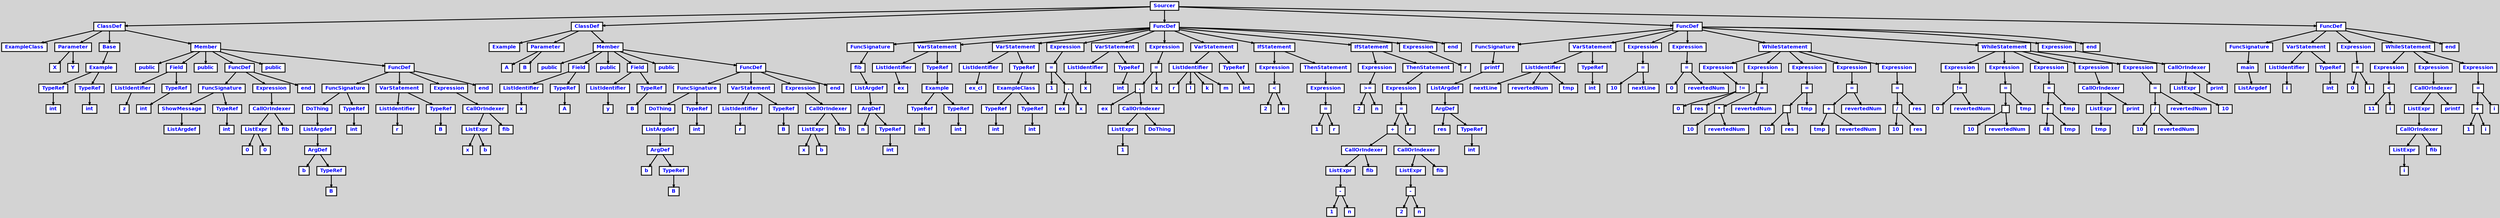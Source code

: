 digraph {

	ordering=out;
	ranksep=.4;
	bgcolor="lightgrey";  node [shape=box, fixedsize=false, fontsize=12, fontname="Helvetica-bold", fontcolor="blue"
	width=.25, height=.25, color="black", fillcolor="white", style="filled, solid, bold"];

	edge [arrowsize=.5, color="black", style="bold"]

	n000012B8F8C36D58[label="Sourcer"]
	n000012B8F8C08E70[label="ClassDef"]
	n000012B8F8C08D38[label="ExampleClass"]
	n000012B8F8C090E0[label="Parameter"]
	n000012B8F8C01BE0[label="X"]
	n000012B8F8C01D18[label="Y"]
	n000012B8F8C09218[label="Base"]
	n000012B8F8C09350[label="Example"]
	n000012B8F8C01F88[label="TypeRef"]
	n000012B8F8C01AA8[label="int"]
	n000012B8F8C021F8[label="TypeRef"]
	n000012B8F8C01E50[label="int"]
	n000012B8F8C09488[label="Member"]
	n000012B8F8C02330[label="public"]
	n000012B8F8C02A80[label="Field"]
	n000012B8F8C025A0[label="ListIdentifier"]
	n000012B8F8C02468[label="z"]
	n000012B8F8C02948[label="TypeRef"]
	n000012B8F8C026D8[label="int"]
	n000012B8F8C02BB8[label="public"]
	n000012B8F8C05180[label="FuncDef"]
	n000012B8F8C031D0[label="FuncSignature"]
	n000012B8F8C03308[label="ShowMessage"]
	n000012B8F8C02E28[label="ListArgdef"]
	n000012B8F8C03098[label="TypeRef"]
	n000012B8F8C02CF0[label="int"]
	n000012B8F8C053F0[label="Expression"]
	n000012B8F8C05528[label="CallOrIndexer"]
	n000012B8F8C04CA0[label="ListExpr"]
	n000012B8F8C04550[label="0"]
	n000012B8F8C048F8[label="0"]
	n000012B8F8C04418[label="fib"]
	n000012B8F8C04070[label="end"]
	n000012B8F8C05798[label="public"]
	n000012B8F8C08858[label="FuncDef"]
	n000012B8F8C06290[label="FuncSignature"]
	n000012B8F8C063C8[label="DoThing"]
	n000012B8F8C05EE8[label="ListArgdef"]
	n000012B8F8C05C78[label="ArgDef"]
	n000012B8F8C058D0[label="b"]
	n000012B8F8C05B40[label="TypeRef"]
	n000012B8F8C05A08[label="B"]
	n000012B8F8C06158[label="TypeRef"]
	n000012B8F8C05DB0[label="int"]
	n000012B8F8C068A8[label="VarStatement"]
	n000012B8F8C06638[label="ListIdentifier"]
	n000012B8F8C06500[label="r"]
	n000012B8F8C06B18[label="TypeRef"]
	n000012B8F8C069E0[label="B"]
	n000012B8F8C08AC8[label="Expression"]
	n000012B8F8C08C00[label="CallOrIndexer"]
	n000012B8F8C08378[label="ListExpr"]
	n000012B8F8C07C28[label="x"]
	n000012B8F8C07FD0[label="b"]
	n000012B8F8C07AF0[label="fib"]
	n000012B8F8C07748[label="end"]
	n000012B8F8C0E018[label="ClassDef"]
	n000012B8F8C0DEE0[label="Example"]
	n000012B8F8C0E288[label="Parameter"]
	n000012B8F8C095C0[label="A"]
	n000012B8F8C096F8[label="B"]
	n000012B8F8C0E3C0[label="Member"]
	n000012B8F8C09830[label="public"]
	n000012B8F8C09F80[label="Field"]
	n000012B8F8C09AA0[label="ListIdentifier"]
	n000012B8F8C09968[label="x"]
	n000012B8F8C09E48[label="TypeRef"]
	n000012B8F8C09D10[label="A"]
	n000012B8F8C0A0B8[label="public"]
	n000012B8F8C0A808[label="Field"]
	n000012B8F8C0A328[label="ListIdentifier"]
	n000012B8F8C0A1F0[label="y"]
	n000012B8F8C0A6D0[label="TypeRef"]
	n000012B8F8C0A598[label="B"]
	n000012B8F8C0A940[label="public"]
	n000012B8F8C0DA00[label="FuncDef"]
	n000012B8F8C0B438[label="FuncSignature"]
	n000012B8F8C0B570[label="DoThing"]
	n000012B8F8C0B090[label="ListArgdef"]
	n000012B8F8C0AE20[label="ArgDef"]
	n000012B8F8C0AA78[label="b"]
	n000012B8F8C0ACE8[label="TypeRef"]
	n000012B8F8C0ABB0[label="B"]
	n000012B8F8C0B300[label="TypeRef"]
	n000012B8F8C0AF58[label="int"]
	n000012B8F8C0BA50[label="VarStatement"]
	n000012B8F8C0B7E0[label="ListIdentifier"]
	n000012B8F8C0B6A8[label="r"]
	n000012B8F8C0BCC0[label="TypeRef"]
	n000012B8F8C0BB88[label="B"]
	n000012B8F8C0DC70[label="Expression"]
	n000012B8F8C0DDA8[label="CallOrIndexer"]
	n000012B8F8C0D520[label="ListExpr"]
	n000012B8F8C0CDD0[label="x"]
	n000012B8F8C0D178[label="b"]
	n000012B8F8C0CC98[label="fib"]
	n000012B8F8C0C8F0[label="end"]
	n000012B8F8C1D3D8[label="FuncDef"]
	n000012B8F8C0EB10[label="FuncSignature"]
	n000012B8F8C0EC48[label="fib"]
	n000012B8F8C0E9D8[label="ListArgdef"]
	n000012B8F8C0E768[label="ArgDef"]
	n000012B8F8C0E4F8[label="n"]
	n000012B8F8C0E630[label="TypeRef"]
	n000012B8F8C0E150[label="int"]
	n000012B8F8C0F4D0[label="VarStatement"]
	n000012B8F8C0EEB8[label="ListIdentifier"]
	n000012B8F8C0ED80[label="ex"]
	n000012B8F8C0F878[label="TypeRef"]
	n000012B8F8C0F740[label="Example"]
	n000012B8F8C0F398[label="TypeRef"]
	n000012B8F8C0F128[label="int"]
	n000012B8F8C0F608[label="TypeRef"]
	n000012B8F8C0F260[label="int"]
	n000012B8F8C0FFC8[label="VarStatement"]
	n000012B8F8C0F9B0[label="ListIdentifier"]
	n000012B8F8C0EFF0[label="ex_cl"]
	n000012B8F8C10370[label="TypeRef"]
	n000012B8F8C10238[label="ExampleClass"]
	n000012B8F8C0FE90[label="TypeRef"]
	n000012B8F8C0FC20[label="int"]
	n000012B8F8C10100[label="TypeRef"]
	n000012B8F8C0FD58[label="int"]
	n000012B8F8C116F0[label="Expression"]
	n000012B8F8C11828[label="="]
	n000012B8F8C11480[label="1"]
	n000012B8F8C11348[label="."]
	n000012B8F8C110D8[label="ex"]
	n000012B8F8C10FA0[label="x"]
	n000012B8F8C11D08[label="VarStatement"]
	n000012B8F8C11960[label="ListIdentifier"]
	n000012B8F8C10E68[label="x"]
	n000012B8F8C11E40[label="TypeRef"]
	n000012B8F8C11BD0[label="int"]
	n000012B8F8C131C0[label="Expression"]
	n000012B8F8C14678[label="="]
	n000012B8F8C147B0[label="."]
	n000012B8F8C13568[label="ex"]
	n000012B8F8C14408[label="CallOrIndexer"]
	n000012B8F8C13B80[label="ListExpr"]
	n000012B8F8C137D8[label="1"]
	n000012B8F8C136A0[label="DoThing"]
	n000012B8F8C121E8[label="x"]
	n000012B8F8C14F00[label="VarStatement"]
	n000012B8F8C142D0[label="ListIdentifier"]
	n000012B8F8C13088[label="r"]
	n000012B8F8C148E8[label="l"]
	n000012B8F8C14A20[label="k"]
	n000012B8F8C14B58[label="m"]
	n000012B8F8C15038[label="TypeRef"]
	n000012B8F8C14DC8[label="int"]
	n000012B8F8C16898[label="IfStatement"]
	n000012B8F8C16EB0[label="Expression"]
	n000012B8F8C15C68[label="<"]
	n000012B8F8C15ED8[label="2"]
	n000012B8F8C153E0[label="n"]
	n000012B8F8C17120[label="ThenStatement"]
	n000012B8F8C16B08[label="Expression"]
	n000012B8F8C16FE8[label="="]
	n000012B8F8C16C40[label="1"]
	n000012B8F8C163B8[label="r"]
	n000012B8F8C1AA68[label="IfStatement"]
	n000012B8F8C1B7D0[label="Expression"]
	n000012B8F8C17D50[label=">="]
	n000012B8F8C17FC0[label="2"]
	n000012B8F8C174C8[label="n"]
	n000012B8F8C1CB50[label="ThenStatement"]
	n000012B8F8C1ABA0[label="Expression"]
	n000012B8F8C1B908[label="="]
	n000012B8F8C1BB78[label="+"]
	n000012B8F8C1CEF8[label="CallOrIndexer"]
	n000012B8F8C1C400[label="ListExpr"]
	n000012B8F8C1C2C8[label="-"]
	n000012B8F8C1C538[label="1"]
	n000012B8F8C1C058[label="n"]
	n000012B8F8C1BF20[label="fib"]
	n000012B8F8C1BA40[label="CallOrIndexer"]
	n000012B8F8C1B428[label="ListExpr"]
	n000012B8F8C1B2F0[label="-"]
	n000012B8F8C1B560[label="2"]
	n000012B8F8C1B080[label="n"]
	n000012B8F8C1AF48[label="fib"]
	n000012B8F8C184A0[label="r"]
	n000012B8F8C1D510[label="Expression"]
	n000012B8F8C1D168[label="r"]
	n000012B8F8C1D030[label="end"]
	n000012B8F8C2F990[label="FuncDef"]
	n000012B8F8C1DD98[label="FuncSignature"]
	n000012B8F8C1DED0[label="printf"]
	n000012B8F8C1DC60[label="ListArgdef"]
	n000012B8F8C1D9F0[label="ArgDef"]
	n000012B8F8C1D780[label="res"]
	n000012B8F8C1D8B8[label="TypeRef"]
	n000012B8F8C1D648[label="int"]
	n000012B8F8C1E758[label="VarStatement"]
	n000012B8F8C1E140[label="ListIdentifier"]
	n000012B8F8C1E008[label="nextLine"]
	n000012B8F8C1E278[label="revertedNum"]
	n000012B8F8C1E3B0[label="tmp"]
	n000012B8F8C1E890[label="TypeRef"]
	n000012B8F8C1E620[label="int"]
	n000012B8F8C1F388[label="Expression"]
	n000012B8F8C1F868[label="="]
	n000012B8F8C1F4C0[label="10"]
	n000012B8F8C1EC38[label="nextLine"]
	n000012B8F8C20228[label="Expression"]
	n000012B8F8C20708[label="="]
	n000012B8F8C20360[label="0"]
	n000012B8F8C1FAD8[label="revertedNum"]
	n000012B8F8C269C0[label="WhileStatement"]
	n000012B8F8C26C30[label="Expression"]
	n000012B8F8C21200[label="!="]
	n000012B8F8C21470[label="0"]
	n000012B8F8C20978[label="res"]
	n000012B8F8C22580[label="Expression"]
	n000012B8F8C22B98[label="="]
	n000012B8F8C22A60[label="*"]
	n000012B8F8C22CD0[label="10"]
	n000012B8F8C227F0[label="revertedNum"]
	n000012B8F8C21950[label="revertedNum"]
	n000012B8F8C23CA8[label="Expression"]
	n000012B8F8C242C0[label="="]
	n000012B8F8C24188[label=""]
	n000012B8F8C243F8[label="10"]
	n000012B8F8C23F18[label="res"]
	n000012B8F8C23078[label="tmp"]
	n000012B8F8C253D0[label="Expression"]
	n000012B8F8C259E8[label="="]
	n000012B8F8C258B0[label="+"]
	n000012B8F8C25B20[label="tmp"]
	n000012B8F8C25640[label="revertedNum"]
	n000012B8F8C247A0[label="revertedNum"]
	n000012B8F8C26AF8[label="Expression"]
	n000012B8F8C27110[label="="]
	n000012B8F8C26FD8[label="/"]
	n000012B8F8C27248[label="10"]
	n000012B8F8C26D68[label="res"]
	n000012B8F8C25EC8[label="res"]
	n000012B8F8C2D9E0[label="WhileStatement"]
	n000012B8F8C2DC50[label="Expression"]
	n000012B8F8C27FB0[label="!="]
	n000012B8F8C28220[label="0"]
	n000012B8F8C27728[label="revertedNum"]
	n000012B8F8C29330[label="Expression"]
	n000012B8F8C29948[label="="]
	n000012B8F8C29810[label=""]
	n000012B8F8C29A80[label="10"]
	n000012B8F8C295A0[label="revertedNum"]
	n000012B8F8C28700[label="tmp"]
	n000012B8F8C2AA58[label="Expression"]
	n000012B8F8C2B070[label="="]
	n000012B8F8C2AF38[label="+"]
	n000012B8F8C2B1A8[label="48"]
	n000012B8F8C2ACC8[label="tmp"]
	n000012B8F8C29E28[label="tmp"]
	n000012B8F8C2CA08[label="Expression"]
	n000012B8F8C2CB40[label="CallOrIndexer"]
	n000012B8F8C2C2B8[label="ListExpr"]
	n000012B8F8C2BF10[label="tmp"]
	n000012B8F8C2BDD8[label="print"]
	n000012B8F8C2DB18[label="Expression"]
	n000012B8F8C2E130[label="="]
	n000012B8F8C2DFF8[label="/"]
	n000012B8F8C2E268[label="10"]
	n000012B8F8C2DD88[label="revertedNum"]
	n000012B8F8C2CEE8[label="revertedNum"]
	n000012B8F8C2FC00[label="Expression"]
	n000012B8F8C2FD38[label="CallOrIndexer"]
	n000012B8F8C2F4B0[label="ListExpr"]
	n000012B8F8C2F108[label="10"]
	n000012B8F8C2EFD0[label="print"]
	n000012B8F8C2EC28[label="end"]
	n000012B8F8C354F8[label="FuncDef"]
	n000012B8F8C300E0[label="FuncSignature"]
	n000012B8F8C30218[label="main"]
	n000012B8F8C2FFA8[label="ListArgdef"]
	n000012B8F8C30830[label="VarStatement"]
	n000012B8F8C30488[label="ListIdentifier"]
	n000012B8F8C30350[label="i"]
	n000012B8F8C30968[label="TypeRef"]
	n000012B8F8C306F8[label="int"]
	n000012B8F8C31460[label="Expression"]
	n000012B8F8C31940[label="="]
	n000012B8F8C31598[label="0"]
	n000012B8F8C30D10[label="i"]
	n000012B8F8C36260[label="WhileStatement"]
	n000012B8F8C364D0[label="Expression"]
	n000012B8F8C32438[label="<"]
	n000012B8F8C326A8[label="11"]
	n000012B8F8C31BB0[label="i"]
	n000012B8F8C35288[label="Expression"]
	n000012B8F8C353C0[label="CallOrIndexer"]
	n000012B8F8C34A00[label="ListExpr"]
	n000012B8F8C34B38[label="CallOrIndexer"]
	n000012B8F8C342B0[label="ListExpr"]
	n000012B8F8C33F08[label="i"]
	n000012B8F8C33DD0[label="fib"]
	n000012B8F8C33B60[label="printf"]
	n000012B8F8C36398[label="Expression"]
	n000012B8F8C369B0[label="="]
	n000012B8F8C36878[label="+"]
	n000012B8F8C36AE8[label="1"]
	n000012B8F8C36608[label="i"]
	n000012B8F8C35768[label="i"]
	n000012B8F8C31808[label="end"]

		n000012B8F8C36D58 -> n000012B8F8C08E70		// Sourcer -> ClassDef
		n000012B8F8C08E70 -> n000012B8F8C08D38		// ClassDef -> ExampleClass
		n000012B8F8C08E70 -> n000012B8F8C090E0		// ClassDef -> Parameter
		n000012B8F8C090E0 -> n000012B8F8C01BE0		// Parameter -> X
		n000012B8F8C090E0 -> n000012B8F8C01D18		// Parameter -> Y
		n000012B8F8C08E70 -> n000012B8F8C09218		// ClassDef -> Base
		n000012B8F8C09218 -> n000012B8F8C09350		// Base -> Example
		n000012B8F8C09350 -> n000012B8F8C01F88		// Example -> TypeRef
		n000012B8F8C01F88 -> n000012B8F8C01AA8		// TypeRef -> int
		n000012B8F8C09350 -> n000012B8F8C021F8		// Example -> TypeRef
		n000012B8F8C021F8 -> n000012B8F8C01E50		// TypeRef -> int
		n000012B8F8C08E70 -> n000012B8F8C09488		// ClassDef -> Member
		n000012B8F8C09488 -> n000012B8F8C02330		// Member -> public
		n000012B8F8C09488 -> n000012B8F8C02A80		// Member -> Field
		n000012B8F8C02A80 -> n000012B8F8C025A0		// Field -> ListIdentifier
		n000012B8F8C025A0 -> n000012B8F8C02468		// ListIdentifier -> z
		n000012B8F8C02A80 -> n000012B8F8C02948		// Field -> TypeRef
		n000012B8F8C02948 -> n000012B8F8C026D8		// TypeRef -> int
		n000012B8F8C09488 -> n000012B8F8C02BB8		// Member -> public
		n000012B8F8C09488 -> n000012B8F8C05180		// Member -> FuncDef
		n000012B8F8C05180 -> n000012B8F8C031D0		// FuncDef -> FuncSignature
		n000012B8F8C031D0 -> n000012B8F8C03308		// FuncSignature -> ShowMessage
		n000012B8F8C03308 -> n000012B8F8C02E28		// ShowMessage -> ListArgdef
		n000012B8F8C031D0 -> n000012B8F8C03098		// FuncSignature -> TypeRef
		n000012B8F8C03098 -> n000012B8F8C02CF0		// TypeRef -> int
		n000012B8F8C05180 -> n000012B8F8C053F0		// FuncDef -> Expression
		n000012B8F8C053F0 -> n000012B8F8C05528		// Expression -> CallOrIndexer
		n000012B8F8C05528 -> n000012B8F8C04CA0		// CallOrIndexer -> ListExpr
		n000012B8F8C04CA0 -> n000012B8F8C04550		// ListExpr -> 0
		n000012B8F8C04CA0 -> n000012B8F8C048F8		// ListExpr -> 0
		n000012B8F8C05528 -> n000012B8F8C04418		// CallOrIndexer -> fib
		n000012B8F8C05180 -> n000012B8F8C04070		// FuncDef -> end
		n000012B8F8C09488 -> n000012B8F8C05798		// Member -> public
		n000012B8F8C09488 -> n000012B8F8C08858		// Member -> FuncDef
		n000012B8F8C08858 -> n000012B8F8C06290		// FuncDef -> FuncSignature
		n000012B8F8C06290 -> n000012B8F8C063C8		// FuncSignature -> DoThing
		n000012B8F8C063C8 -> n000012B8F8C05EE8		// DoThing -> ListArgdef
		n000012B8F8C05EE8 -> n000012B8F8C05C78		// ListArgdef -> ArgDef
		n000012B8F8C05C78 -> n000012B8F8C058D0		// ArgDef -> b
		n000012B8F8C05C78 -> n000012B8F8C05B40		// ArgDef -> TypeRef
		n000012B8F8C05B40 -> n000012B8F8C05A08		// TypeRef -> B
		n000012B8F8C06290 -> n000012B8F8C06158		// FuncSignature -> TypeRef
		n000012B8F8C06158 -> n000012B8F8C05DB0		// TypeRef -> int
		n000012B8F8C08858 -> n000012B8F8C068A8		// FuncDef -> VarStatement
		n000012B8F8C068A8 -> n000012B8F8C06638		// VarStatement -> ListIdentifier
		n000012B8F8C06638 -> n000012B8F8C06500		// ListIdentifier -> r
		n000012B8F8C068A8 -> n000012B8F8C06B18		// VarStatement -> TypeRef
		n000012B8F8C06B18 -> n000012B8F8C069E0		// TypeRef -> B
		n000012B8F8C08858 -> n000012B8F8C08AC8		// FuncDef -> Expression
		n000012B8F8C08AC8 -> n000012B8F8C08C00		// Expression -> CallOrIndexer
		n000012B8F8C08C00 -> n000012B8F8C08378		// CallOrIndexer -> ListExpr
		n000012B8F8C08378 -> n000012B8F8C07C28		// ListExpr -> x
		n000012B8F8C08378 -> n000012B8F8C07FD0		// ListExpr -> b
		n000012B8F8C08C00 -> n000012B8F8C07AF0		// CallOrIndexer -> fib
		n000012B8F8C08858 -> n000012B8F8C07748		// FuncDef -> end
		n000012B8F8C36D58 -> n000012B8F8C0E018		// Sourcer -> ClassDef
		n000012B8F8C0E018 -> n000012B8F8C0DEE0		// ClassDef -> Example
		n000012B8F8C0E018 -> n000012B8F8C0E288		// ClassDef -> Parameter
		n000012B8F8C0E288 -> n000012B8F8C095C0		// Parameter -> A
		n000012B8F8C0E288 -> n000012B8F8C096F8		// Parameter -> B
		n000012B8F8C0E018 -> n000012B8F8C0E3C0		// ClassDef -> Member
		n000012B8F8C0E3C0 -> n000012B8F8C09830		// Member -> public
		n000012B8F8C0E3C0 -> n000012B8F8C09F80		// Member -> Field
		n000012B8F8C09F80 -> n000012B8F8C09AA0		// Field -> ListIdentifier
		n000012B8F8C09AA0 -> n000012B8F8C09968		// ListIdentifier -> x
		n000012B8F8C09F80 -> n000012B8F8C09E48		// Field -> TypeRef
		n000012B8F8C09E48 -> n000012B8F8C09D10		// TypeRef -> A
		n000012B8F8C0E3C0 -> n000012B8F8C0A0B8		// Member -> public
		n000012B8F8C0E3C0 -> n000012B8F8C0A808		// Member -> Field
		n000012B8F8C0A808 -> n000012B8F8C0A328		// Field -> ListIdentifier
		n000012B8F8C0A328 -> n000012B8F8C0A1F0		// ListIdentifier -> y
		n000012B8F8C0A808 -> n000012B8F8C0A6D0		// Field -> TypeRef
		n000012B8F8C0A6D0 -> n000012B8F8C0A598		// TypeRef -> B
		n000012B8F8C0E3C0 -> n000012B8F8C0A940		// Member -> public
		n000012B8F8C0E3C0 -> n000012B8F8C0DA00		// Member -> FuncDef
		n000012B8F8C0DA00 -> n000012B8F8C0B438		// FuncDef -> FuncSignature
		n000012B8F8C0B438 -> n000012B8F8C0B570		// FuncSignature -> DoThing
		n000012B8F8C0B570 -> n000012B8F8C0B090		// DoThing -> ListArgdef
		n000012B8F8C0B090 -> n000012B8F8C0AE20		// ListArgdef -> ArgDef
		n000012B8F8C0AE20 -> n000012B8F8C0AA78		// ArgDef -> b
		n000012B8F8C0AE20 -> n000012B8F8C0ACE8		// ArgDef -> TypeRef
		n000012B8F8C0ACE8 -> n000012B8F8C0ABB0		// TypeRef -> B
		n000012B8F8C0B438 -> n000012B8F8C0B300		// FuncSignature -> TypeRef
		n000012B8F8C0B300 -> n000012B8F8C0AF58		// TypeRef -> int
		n000012B8F8C0DA00 -> n000012B8F8C0BA50		// FuncDef -> VarStatement
		n000012B8F8C0BA50 -> n000012B8F8C0B7E0		// VarStatement -> ListIdentifier
		n000012B8F8C0B7E0 -> n000012B8F8C0B6A8		// ListIdentifier -> r
		n000012B8F8C0BA50 -> n000012B8F8C0BCC0		// VarStatement -> TypeRef
		n000012B8F8C0BCC0 -> n000012B8F8C0BB88		// TypeRef -> B
		n000012B8F8C0DA00 -> n000012B8F8C0DC70		// FuncDef -> Expression
		n000012B8F8C0DC70 -> n000012B8F8C0DDA8		// Expression -> CallOrIndexer
		n000012B8F8C0DDA8 -> n000012B8F8C0D520		// CallOrIndexer -> ListExpr
		n000012B8F8C0D520 -> n000012B8F8C0CDD0		// ListExpr -> x
		n000012B8F8C0D520 -> n000012B8F8C0D178		// ListExpr -> b
		n000012B8F8C0DDA8 -> n000012B8F8C0CC98		// CallOrIndexer -> fib
		n000012B8F8C0DA00 -> n000012B8F8C0C8F0		// FuncDef -> end
		n000012B8F8C36D58 -> n000012B8F8C1D3D8		// Sourcer -> FuncDef
		n000012B8F8C1D3D8 -> n000012B8F8C0EB10		// FuncDef -> FuncSignature
		n000012B8F8C0EB10 -> n000012B8F8C0EC48		// FuncSignature -> fib
		n000012B8F8C0EC48 -> n000012B8F8C0E9D8		// fib -> ListArgdef
		n000012B8F8C0E9D8 -> n000012B8F8C0E768		// ListArgdef -> ArgDef
		n000012B8F8C0E768 -> n000012B8F8C0E4F8		// ArgDef -> n
		n000012B8F8C0E768 -> n000012B8F8C0E630		// ArgDef -> TypeRef
		n000012B8F8C0E630 -> n000012B8F8C0E150		// TypeRef -> int
		n000012B8F8C1D3D8 -> n000012B8F8C0F4D0		// FuncDef -> VarStatement
		n000012B8F8C0F4D0 -> n000012B8F8C0EEB8		// VarStatement -> ListIdentifier
		n000012B8F8C0EEB8 -> n000012B8F8C0ED80		// ListIdentifier -> ex
		n000012B8F8C0F4D0 -> n000012B8F8C0F878		// VarStatement -> TypeRef
		n000012B8F8C0F878 -> n000012B8F8C0F740		// TypeRef -> Example
		n000012B8F8C0F740 -> n000012B8F8C0F398		// Example -> TypeRef
		n000012B8F8C0F398 -> n000012B8F8C0F128		// TypeRef -> int
		n000012B8F8C0F740 -> n000012B8F8C0F608		// Example -> TypeRef
		n000012B8F8C0F608 -> n000012B8F8C0F260		// TypeRef -> int
		n000012B8F8C1D3D8 -> n000012B8F8C0FFC8		// FuncDef -> VarStatement
		n000012B8F8C0FFC8 -> n000012B8F8C0F9B0		// VarStatement -> ListIdentifier
		n000012B8F8C0F9B0 -> n000012B8F8C0EFF0		// ListIdentifier -> ex_cl
		n000012B8F8C0FFC8 -> n000012B8F8C10370		// VarStatement -> TypeRef
		n000012B8F8C10370 -> n000012B8F8C10238		// TypeRef -> ExampleClass
		n000012B8F8C10238 -> n000012B8F8C0FE90		// ExampleClass -> TypeRef
		n000012B8F8C0FE90 -> n000012B8F8C0FC20		// TypeRef -> int
		n000012B8F8C10238 -> n000012B8F8C10100		// ExampleClass -> TypeRef
		n000012B8F8C10100 -> n000012B8F8C0FD58		// TypeRef -> int
		n000012B8F8C1D3D8 -> n000012B8F8C116F0		// FuncDef -> Expression
		n000012B8F8C116F0 -> n000012B8F8C11828		// Expression -> =
		n000012B8F8C11828 -> n000012B8F8C11480		// = -> 1
		n000012B8F8C11828 -> n000012B8F8C11348		// = -> .
		n000012B8F8C11348 -> n000012B8F8C110D8		// . -> ex
		n000012B8F8C11348 -> n000012B8F8C10FA0		// . -> x
		n000012B8F8C1D3D8 -> n000012B8F8C11D08		// FuncDef -> VarStatement
		n000012B8F8C11D08 -> n000012B8F8C11960		// VarStatement -> ListIdentifier
		n000012B8F8C11960 -> n000012B8F8C10E68		// ListIdentifier -> x
		n000012B8F8C11D08 -> n000012B8F8C11E40		// VarStatement -> TypeRef
		n000012B8F8C11E40 -> n000012B8F8C11BD0		// TypeRef -> int
		n000012B8F8C1D3D8 -> n000012B8F8C131C0		// FuncDef -> Expression
		n000012B8F8C131C0 -> n000012B8F8C14678		// Expression -> =
		n000012B8F8C14678 -> n000012B8F8C147B0		// = -> .
		n000012B8F8C147B0 -> n000012B8F8C13568		// . -> ex
		n000012B8F8C147B0 -> n000012B8F8C14408		// . -> CallOrIndexer
		n000012B8F8C14408 -> n000012B8F8C13B80		// CallOrIndexer -> ListExpr
		n000012B8F8C13B80 -> n000012B8F8C137D8		// ListExpr -> 1
		n000012B8F8C14408 -> n000012B8F8C136A0		// CallOrIndexer -> DoThing
		n000012B8F8C14678 -> n000012B8F8C121E8		// = -> x
		n000012B8F8C1D3D8 -> n000012B8F8C14F00		// FuncDef -> VarStatement
		n000012B8F8C14F00 -> n000012B8F8C142D0		// VarStatement -> ListIdentifier
		n000012B8F8C142D0 -> n000012B8F8C13088		// ListIdentifier -> r
		n000012B8F8C142D0 -> n000012B8F8C148E8		// ListIdentifier -> l
		n000012B8F8C142D0 -> n000012B8F8C14A20		// ListIdentifier -> k
		n000012B8F8C142D0 -> n000012B8F8C14B58		// ListIdentifier -> m
		n000012B8F8C14F00 -> n000012B8F8C15038		// VarStatement -> TypeRef
		n000012B8F8C15038 -> n000012B8F8C14DC8		// TypeRef -> int
		n000012B8F8C1D3D8 -> n000012B8F8C16898		// FuncDef -> IfStatement
		n000012B8F8C16898 -> n000012B8F8C16EB0		// IfStatement -> Expression
		n000012B8F8C16EB0 -> n000012B8F8C15C68		// Expression -> <
		n000012B8F8C15C68 -> n000012B8F8C15ED8		// < -> 2
		n000012B8F8C15C68 -> n000012B8F8C153E0		// < -> n
		n000012B8F8C16898 -> n000012B8F8C17120		// IfStatement -> ThenStatement
		n000012B8F8C17120 -> n000012B8F8C16B08		// ThenStatement -> Expression
		n000012B8F8C16B08 -> n000012B8F8C16FE8		// Expression -> =
		n000012B8F8C16FE8 -> n000012B8F8C16C40		// = -> 1
		n000012B8F8C16FE8 -> n000012B8F8C163B8		// = -> r
		n000012B8F8C1D3D8 -> n000012B8F8C1AA68		// FuncDef -> IfStatement
		n000012B8F8C1AA68 -> n000012B8F8C1B7D0		// IfStatement -> Expression
		n000012B8F8C1B7D0 -> n000012B8F8C17D50		// Expression -> >=
		n000012B8F8C17D50 -> n000012B8F8C17FC0		// >= -> 2
		n000012B8F8C17D50 -> n000012B8F8C174C8		// >= -> n
		n000012B8F8C1AA68 -> n000012B8F8C1CB50		// IfStatement -> ThenStatement
		n000012B8F8C1CB50 -> n000012B8F8C1ABA0		// ThenStatement -> Expression
		n000012B8F8C1ABA0 -> n000012B8F8C1B908		// Expression -> =
		n000012B8F8C1B908 -> n000012B8F8C1BB78		// = -> +
		n000012B8F8C1BB78 -> n000012B8F8C1CEF8		// + -> CallOrIndexer
		n000012B8F8C1CEF8 -> n000012B8F8C1C400		// CallOrIndexer -> ListExpr
		n000012B8F8C1C400 -> n000012B8F8C1C2C8		// ListExpr -> -
		n000012B8F8C1C2C8 -> n000012B8F8C1C538		// - -> 1
		n000012B8F8C1C2C8 -> n000012B8F8C1C058		// - -> n
		n000012B8F8C1CEF8 -> n000012B8F8C1BF20		// CallOrIndexer -> fib
		n000012B8F8C1BB78 -> n000012B8F8C1BA40		// + -> CallOrIndexer
		n000012B8F8C1BA40 -> n000012B8F8C1B428		// CallOrIndexer -> ListExpr
		n000012B8F8C1B428 -> n000012B8F8C1B2F0		// ListExpr -> -
		n000012B8F8C1B2F0 -> n000012B8F8C1B560		// - -> 2
		n000012B8F8C1B2F0 -> n000012B8F8C1B080		// - -> n
		n000012B8F8C1BA40 -> n000012B8F8C1AF48		// CallOrIndexer -> fib
		n000012B8F8C1B908 -> n000012B8F8C184A0		// = -> r
		n000012B8F8C1D3D8 -> n000012B8F8C1D510		// FuncDef -> Expression
		n000012B8F8C1D510 -> n000012B8F8C1D168		// Expression -> r
		n000012B8F8C1D3D8 -> n000012B8F8C1D030		// FuncDef -> end
		n000012B8F8C36D58 -> n000012B8F8C2F990		// Sourcer -> FuncDef
		n000012B8F8C2F990 -> n000012B8F8C1DD98		// FuncDef -> FuncSignature
		n000012B8F8C1DD98 -> n000012B8F8C1DED0		// FuncSignature -> printf
		n000012B8F8C1DED0 -> n000012B8F8C1DC60		// printf -> ListArgdef
		n000012B8F8C1DC60 -> n000012B8F8C1D9F0		// ListArgdef -> ArgDef
		n000012B8F8C1D9F0 -> n000012B8F8C1D780		// ArgDef -> res
		n000012B8F8C1D9F0 -> n000012B8F8C1D8B8		// ArgDef -> TypeRef
		n000012B8F8C1D8B8 -> n000012B8F8C1D648		// TypeRef -> int
		n000012B8F8C2F990 -> n000012B8F8C1E758		// FuncDef -> VarStatement
		n000012B8F8C1E758 -> n000012B8F8C1E140		// VarStatement -> ListIdentifier
		n000012B8F8C1E140 -> n000012B8F8C1E008		// ListIdentifier -> nextLine
		n000012B8F8C1E140 -> n000012B8F8C1E278		// ListIdentifier -> revertedNum
		n000012B8F8C1E140 -> n000012B8F8C1E3B0		// ListIdentifier -> tmp
		n000012B8F8C1E758 -> n000012B8F8C1E890		// VarStatement -> TypeRef
		n000012B8F8C1E890 -> n000012B8F8C1E620		// TypeRef -> int
		n000012B8F8C2F990 -> n000012B8F8C1F388		// FuncDef -> Expression
		n000012B8F8C1F388 -> n000012B8F8C1F868		// Expression -> =
		n000012B8F8C1F868 -> n000012B8F8C1F4C0		// = -> 10
		n000012B8F8C1F868 -> n000012B8F8C1EC38		// = -> nextLine
		n000012B8F8C2F990 -> n000012B8F8C20228		// FuncDef -> Expression
		n000012B8F8C20228 -> n000012B8F8C20708		// Expression -> =
		n000012B8F8C20708 -> n000012B8F8C20360		// = -> 0
		n000012B8F8C20708 -> n000012B8F8C1FAD8		// = -> revertedNum
		n000012B8F8C2F990 -> n000012B8F8C269C0		// FuncDef -> WhileStatement
		n000012B8F8C269C0 -> n000012B8F8C26C30		// WhileStatement -> Expression
		n000012B8F8C26C30 -> n000012B8F8C21200		// Expression -> !=
		n000012B8F8C21200 -> n000012B8F8C21470		// != -> 0
		n000012B8F8C21200 -> n000012B8F8C20978		// != -> res
		n000012B8F8C269C0 -> n000012B8F8C22580		// WhileStatement -> Expression
		n000012B8F8C22580 -> n000012B8F8C22B98		// Expression -> =
		n000012B8F8C22B98 -> n000012B8F8C22A60		// = -> *
		n000012B8F8C22A60 -> n000012B8F8C22CD0		// * -> 10
		n000012B8F8C22A60 -> n000012B8F8C227F0		// * -> revertedNum
		n000012B8F8C22B98 -> n000012B8F8C21950		// = -> revertedNum
		n000012B8F8C269C0 -> n000012B8F8C23CA8		// WhileStatement -> Expression
		n000012B8F8C23CA8 -> n000012B8F8C242C0		// Expression -> =
		n000012B8F8C242C0 -> n000012B8F8C24188		// = -> 
		n000012B8F8C24188 -> n000012B8F8C243F8		// > 10
		n000012B8F8C24188 -> n000012B8F8C23F18		// > res
		n000012B8F8C242C0 -> n000012B8F8C23078		// = -> tmp
		n000012B8F8C269C0 -> n000012B8F8C253D0		// WhileStatement -> Expression
		n000012B8F8C253D0 -> n000012B8F8C259E8		// Expression -> =
		n000012B8F8C259E8 -> n000012B8F8C258B0		// = -> +
		n000012B8F8C258B0 -> n000012B8F8C25B20		// + -> tmp
		n000012B8F8C258B0 -> n000012B8F8C25640		// + -> revertedNum
		n000012B8F8C259E8 -> n000012B8F8C247A0		// = -> revertedNum
		n000012B8F8C269C0 -> n000012B8F8C26AF8		// WhileStatement -> Expression
		n000012B8F8C26AF8 -> n000012B8F8C27110		// Expression -> =
		n000012B8F8C27110 -> n000012B8F8C26FD8		// = -> /
		n000012B8F8C26FD8 -> n000012B8F8C27248		// / -> 10
		n000012B8F8C26FD8 -> n000012B8F8C26D68		// / -> res
		n000012B8F8C27110 -> n000012B8F8C25EC8		// = -> res
		n000012B8F8C2F990 -> n000012B8F8C2D9E0		// FuncDef -> WhileStatement
		n000012B8F8C2D9E0 -> n000012B8F8C2DC50		// WhileStatement -> Expression
		n000012B8F8C2DC50 -> n000012B8F8C27FB0		// Expression -> !=
		n000012B8F8C27FB0 -> n000012B8F8C28220		// != -> 0
		n000012B8F8C27FB0 -> n000012B8F8C27728		// != -> revertedNum
		n000012B8F8C2D9E0 -> n000012B8F8C29330		// WhileStatement -> Expression
		n000012B8F8C29330 -> n000012B8F8C29948		// Expression -> =
		n000012B8F8C29948 -> n000012B8F8C29810		// = -> 
		n000012B8F8C29810 -> n000012B8F8C29A80		// > 10
		n000012B8F8C29810 -> n000012B8F8C295A0		// > revertedNum
		n000012B8F8C29948 -> n000012B8F8C28700		// = -> tmp
		n000012B8F8C2D9E0 -> n000012B8F8C2AA58		// WhileStatement -> Expression
		n000012B8F8C2AA58 -> n000012B8F8C2B070		// Expression -> =
		n000012B8F8C2B070 -> n000012B8F8C2AF38		// = -> +
		n000012B8F8C2AF38 -> n000012B8F8C2B1A8		// + -> 48
		n000012B8F8C2AF38 -> n000012B8F8C2ACC8		// + -> tmp
		n000012B8F8C2B070 -> n000012B8F8C29E28		// = -> tmp
		n000012B8F8C2D9E0 -> n000012B8F8C2CA08		// WhileStatement -> Expression
		n000012B8F8C2CA08 -> n000012B8F8C2CB40		// Expression -> CallOrIndexer
		n000012B8F8C2CB40 -> n000012B8F8C2C2B8		// CallOrIndexer -> ListExpr
		n000012B8F8C2C2B8 -> n000012B8F8C2BF10		// ListExpr -> tmp
		n000012B8F8C2CB40 -> n000012B8F8C2BDD8		// CallOrIndexer -> print
		n000012B8F8C2D9E0 -> n000012B8F8C2DB18		// WhileStatement -> Expression
		n000012B8F8C2DB18 -> n000012B8F8C2E130		// Expression -> =
		n000012B8F8C2E130 -> n000012B8F8C2DFF8		// = -> /
		n000012B8F8C2DFF8 -> n000012B8F8C2E268		// / -> 10
		n000012B8F8C2DFF8 -> n000012B8F8C2DD88		// / -> revertedNum
		n000012B8F8C2E130 -> n000012B8F8C2CEE8		// = -> revertedNum
		n000012B8F8C2F990 -> n000012B8F8C2FC00		// FuncDef -> Expression
		n000012B8F8C2FC00 -> n000012B8F8C2FD38		// Expression -> CallOrIndexer
		n000012B8F8C2FD38 -> n000012B8F8C2F4B0		// CallOrIndexer -> ListExpr
		n000012B8F8C2F4B0 -> n000012B8F8C2F108		// ListExpr -> 10
		n000012B8F8C2FD38 -> n000012B8F8C2EFD0		// CallOrIndexer -> print
		n000012B8F8C2F990 -> n000012B8F8C2EC28		// FuncDef -> end
		n000012B8F8C36D58 -> n000012B8F8C354F8		// Sourcer -> FuncDef
		n000012B8F8C354F8 -> n000012B8F8C300E0		// FuncDef -> FuncSignature
		n000012B8F8C300E0 -> n000012B8F8C30218		// FuncSignature -> main
		n000012B8F8C30218 -> n000012B8F8C2FFA8		// main -> ListArgdef
		n000012B8F8C354F8 -> n000012B8F8C30830		// FuncDef -> VarStatement
		n000012B8F8C30830 -> n000012B8F8C30488		// VarStatement -> ListIdentifier
		n000012B8F8C30488 -> n000012B8F8C30350		// ListIdentifier -> i
		n000012B8F8C30830 -> n000012B8F8C30968		// VarStatement -> TypeRef
		n000012B8F8C30968 -> n000012B8F8C306F8		// TypeRef -> int
		n000012B8F8C354F8 -> n000012B8F8C31460		// FuncDef -> Expression
		n000012B8F8C31460 -> n000012B8F8C31940		// Expression -> =
		n000012B8F8C31940 -> n000012B8F8C31598		// = -> 0
		n000012B8F8C31940 -> n000012B8F8C30D10		// = -> i
		n000012B8F8C354F8 -> n000012B8F8C36260		// FuncDef -> WhileStatement
		n000012B8F8C36260 -> n000012B8F8C364D0		// WhileStatement -> Expression
		n000012B8F8C364D0 -> n000012B8F8C32438		// Expression -> <
		n000012B8F8C32438 -> n000012B8F8C326A8		// < -> 11
		n000012B8F8C32438 -> n000012B8F8C31BB0		// < -> i
		n000012B8F8C36260 -> n000012B8F8C35288		// WhileStatement -> Expression
		n000012B8F8C35288 -> n000012B8F8C353C0		// Expression -> CallOrIndexer
		n000012B8F8C353C0 -> n000012B8F8C34A00		// CallOrIndexer -> ListExpr
		n000012B8F8C34A00 -> n000012B8F8C34B38		// ListExpr -> CallOrIndexer
		n000012B8F8C34B38 -> n000012B8F8C342B0		// CallOrIndexer -> ListExpr
		n000012B8F8C342B0 -> n000012B8F8C33F08		// ListExpr -> i
		n000012B8F8C34B38 -> n000012B8F8C33DD0		// CallOrIndexer -> fib
		n000012B8F8C353C0 -> n000012B8F8C33B60		// CallOrIndexer -> printf
		n000012B8F8C36260 -> n000012B8F8C36398		// WhileStatement -> Expression
		n000012B8F8C36398 -> n000012B8F8C369B0		// Expression -> =
		n000012B8F8C369B0 -> n000012B8F8C36878		// = -> +
		n000012B8F8C36878 -> n000012B8F8C36AE8		// + -> 1
		n000012B8F8C36878 -> n000012B8F8C36608		// + -> i
		n000012B8F8C369B0 -> n000012B8F8C35768		// = -> i
		n000012B8F8C354F8 -> n000012B8F8C31808		// FuncDef -> end

}